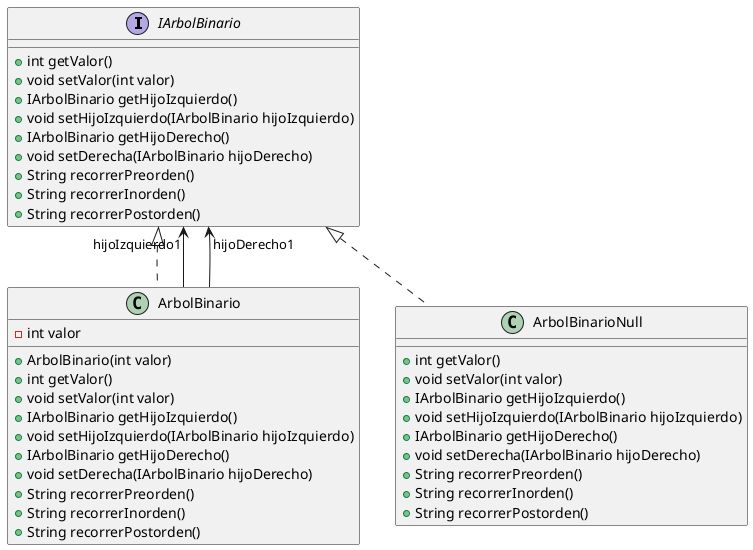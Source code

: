 @startuml

interface IArbolBinario {
    +int getValor()
    +void setValor(int valor)
    +IArbolBinario getHijoIzquierdo()
    +void setHijoIzquierdo(IArbolBinario hijoIzquierdo)
    +IArbolBinario getHijoDerecho()
    +void setDerecha(IArbolBinario hijoDerecho)
    +String recorrerPreorden()
    +String recorrerInorden()
    +String recorrerPostorden()
}

class ArbolBinario implements IArbolBinario {
    -int valor

    +ArbolBinario(int valor)
    +int getValor()
    +void setValor(int valor)
    +IArbolBinario getHijoIzquierdo()
    +void setHijoIzquierdo(IArbolBinario hijoIzquierdo)
    +IArbolBinario getHijoDerecho()
    +void setDerecha(IArbolBinario hijoDerecho)
    +String recorrerPreorden()
    +String recorrerInorden()
    +String recorrerPostorden()
}

class ArbolBinarioNull implements IArbolBinario {
    +int getValor()
    +void setValor(int valor)
    +IArbolBinario getHijoIzquierdo()
    +void setHijoIzquierdo(IArbolBinario hijoIzquierdo)
    +IArbolBinario getHijoDerecho()
    +void setDerecha(IArbolBinario hijoDerecho)
    +String recorrerPreorden()
    +String recorrerInorden()
    +String recorrerPostorden()
}

    ArbolBinario --> "hijoIzquierdo1" IArbolBinario
    ArbolBinario --> "hijoDerecho1" IArbolBinario

@enduml